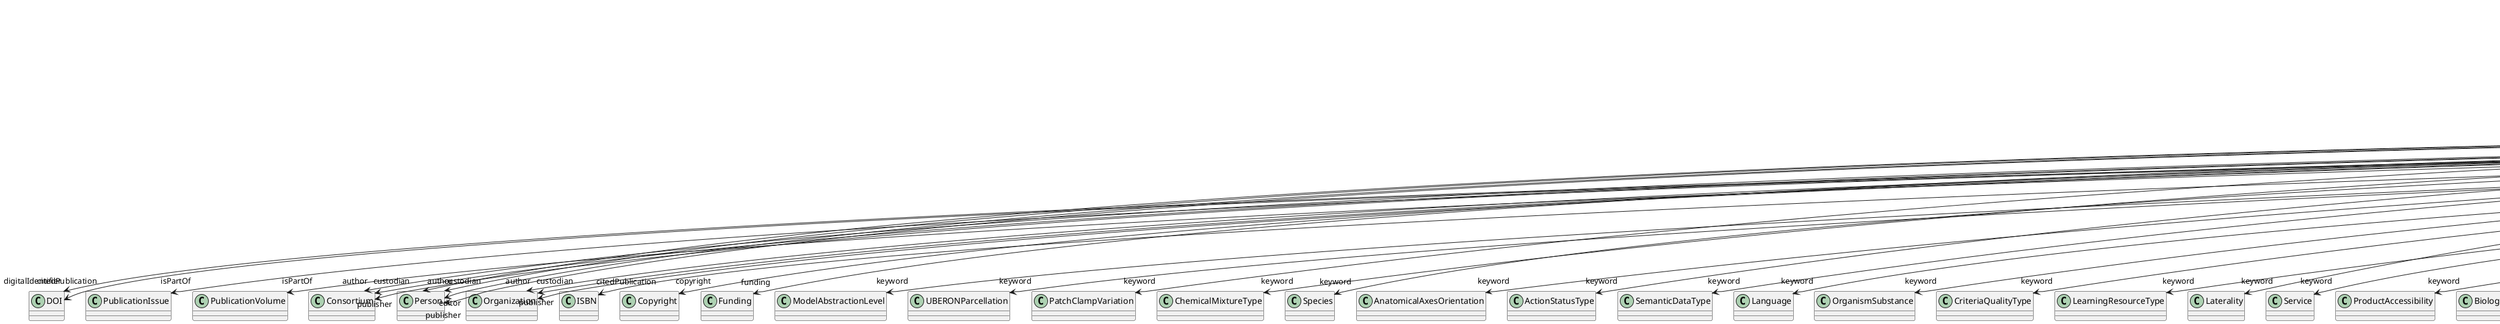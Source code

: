 @startuml
class ScholarlyArticle {
+digitalIdentifier
+isPartOf
+pagination
+abstract
+author
+citedPublication
+copyright
+creationDate
+custodian
+editor
+funding
+IRI
+keyword
+license
+modificationDate
+name
+publicationDate
+publisher
+versionIdentifier

}
ScholarlyArticle -d-> "digitalIdentifier" DOI
ScholarlyArticle -d-> "isPartOf" PublicationIssue
ScholarlyArticle -d-> "isPartOf" PublicationVolume
ScholarlyArticle -d-> "author" Consortium
ScholarlyArticle -d-> "author" Person
ScholarlyArticle -d-> "author" Organization
ScholarlyArticle -d-> "citedPublication" DOI
ScholarlyArticle -d-> "citedPublication" ISBN
ScholarlyArticle -d-> "copyright" Copyright
ScholarlyArticle -d-> "custodian" Consortium
ScholarlyArticle -d-> "custodian" Person
ScholarlyArticle -d-> "custodian" Organization
ScholarlyArticle -d-> "editor" Person
ScholarlyArticle -d-> "funding" Funding
ScholarlyArticle -d-> "keyword" ModelAbstractionLevel
ScholarlyArticle -d-> "keyword" UBERONParcellation
ScholarlyArticle -d-> "keyword" PatchClampVariation
ScholarlyArticle -d-> "keyword" ChemicalMixtureType
ScholarlyArticle -d-> "keyword" Species
ScholarlyArticle -d-> "keyword" AnatomicalAxesOrientation
ScholarlyArticle -d-> "keyword" ActionStatusType
ScholarlyArticle -d-> "keyword" SemanticDataType
ScholarlyArticle -d-> "keyword" Language
ScholarlyArticle -d-> "keyword" OrganismSubstance
ScholarlyArticle -d-> "keyword" CriteriaQualityType
ScholarlyArticle -d-> "keyword" LearningResourceType
ScholarlyArticle -d-> "keyword" Laterality
ScholarlyArticle -d-> "keyword" Service
ScholarlyArticle -d-> "keyword" ProductAccessibility
ScholarlyArticle -d-> "keyword" BiologicalSex
ScholarlyArticle -d-> "keyword" OrganismSystem
ScholarlyArticle -d-> "keyword" EthicsAssessment
ScholarlyArticle -d-> "keyword" AgeCategory
ScholarlyArticle -d-> "keyword" AuditoryStimulusType
ScholarlyArticle -d-> "keyword" BiologicalOrder
ScholarlyArticle -d-> "keyword" Organ
ScholarlyArticle -d-> "keyword" OlfactoryStimulusType
ScholarlyArticle -d-> "keyword" ModelScope
ScholarlyArticle -d-> "keyword" SoftwareFeature
ScholarlyArticle -d-> "keyword" AnnotationType
ScholarlyArticle -d-> "keyword" SubcellularEntity
ScholarlyArticle -d-> "keyword" OperatingDevice
ScholarlyArticle -d-> "keyword" AnatomicalIdentificationType
ScholarlyArticle -d-> "keyword" StimulationTechnique
ScholarlyArticle -d-> "keyword" FileBundleGrouping
ScholarlyArticle -d-> "keyword" Colormap
ScholarlyArticle -d-> "keyword" GustatoryStimulusType
ScholarlyArticle -d-> "keyword" ProgrammingLanguage
ScholarlyArticle -d-> "keyword" DeviceType
ScholarlyArticle -d-> "keyword" DiseaseModel
ScholarlyArticle -d-> "keyword" OpticalStimulusType
ScholarlyArticle -d-> "keyword" FileUsageRole
ScholarlyArticle -d-> "keyword" AnatomicalPlane
ScholarlyArticle -d-> "keyword" AtlasType
ScholarlyArticle -d-> "keyword" CellCultureType
ScholarlyArticle -d-> "keyword" Terminology
ScholarlyArticle -d-> "keyword" CranialWindowConstructionType
ScholarlyArticle -d-> "keyword" AnalysisTechnique
ScholarlyArticle -d-> "keyword" CranialWindowReinforcementType
ScholarlyArticle -d-> "keyword" EducationalLevel
ScholarlyArticle -d-> "keyword" VisualStimulusType
ScholarlyArticle -d-> "keyword" SubjectAttribute
ScholarlyArticle -d-> "keyword" AnnotationCriteriaType
ScholarlyArticle -d-> "keyword" DataType
ScholarlyArticle -d-> "keyword" TissueSampleType
ScholarlyArticle -d-> "keyword" UnitOfMeasurement
ScholarlyArticle -d-> "keyword" SoftwareApplicationCategory
ScholarlyArticle -d-> "keyword" MolecularEntity
ScholarlyArticle -d-> "keyword" TactileStimulusType
ScholarlyArticle -d-> "keyword" BreedingType
ScholarlyArticle -d-> "keyword" CellType
ScholarlyArticle -d-> "keyword" StimulationApproach
ScholarlyArticle -d-> "keyword" TermSuggestion
ScholarlyArticle -d-> "keyword" MetaDataModelType
ScholarlyArticle -d-> "keyword" PreparationType
ScholarlyArticle -d-> "keyword" FileRepositoryType
ScholarlyArticle -d-> "keyword" Handedness
ScholarlyArticle -d-> "keyword" SetupType
ScholarlyArticle -d-> "keyword" OperatingSystem
ScholarlyArticle -d-> "keyword" Disease
ScholarlyArticle -d-> "keyword" DifferenceMeasure
ScholarlyArticle -d-> "keyword" MeasuredQuantity
ScholarlyArticle -d-> "keyword" QualitativeOverlap
ScholarlyArticle -d-> "keyword" TypeOfUncertainty
ScholarlyArticle -d-> "keyword" GeneticStrainType
ScholarlyArticle -d-> "keyword" ContributionType
ScholarlyArticle -d-> "keyword" Technique
ScholarlyArticle -d-> "keyword" ExperimentalApproach
ScholarlyArticle -d-> "keyword" TissueSampleAttribute
ScholarlyArticle -d-> "keyword" ElectricalStimulusType
ScholarlyArticle -d-> "license" License
ScholarlyArticle -d-> "publisher" Consortium
ScholarlyArticle -d-> "publisher" Person
ScholarlyArticle -d-> "publisher" Organization

@enduml